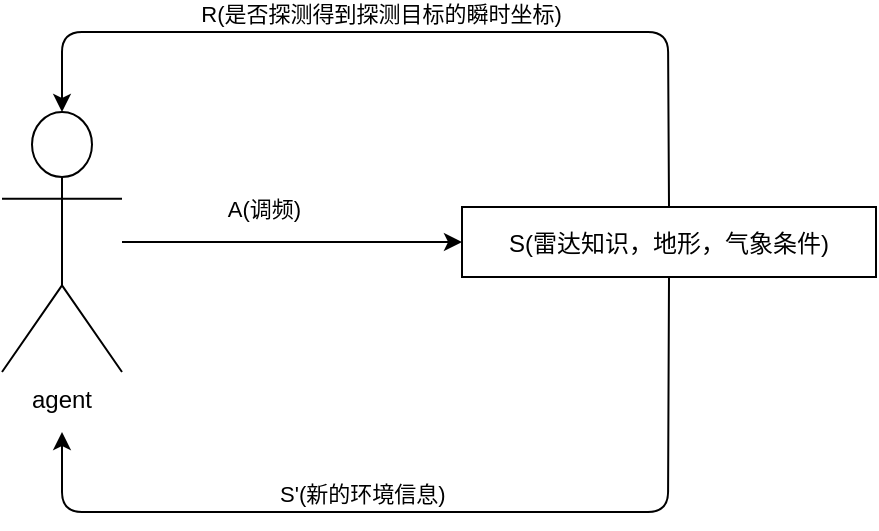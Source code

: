 <mxfile version="14.4.4" type="github">
  <diagram id="PO4tRxzRbetUWtjfAsTA" name="第 1 页">
    <mxGraphModel dx="983" dy="459" grid="1" gridSize="10" guides="1" tooltips="1" connect="1" arrows="1" fold="1" page="1" pageScale="1" pageWidth="827" pageHeight="1169" math="0" shadow="0">
      <root>
        <mxCell id="0" />
        <mxCell id="1" parent="0" />
        <mxCell id="gsqIR-5o5OwrVcPaUS1Q-1" value="agent" style="shape=umlActor;verticalLabelPosition=bottom;verticalAlign=top;outlineConnect=0;" vertex="1" parent="1">
          <mxGeometry x="190" y="160" width="60" height="130" as="geometry" />
        </mxCell>
        <mxCell id="gsqIR-5o5OwrVcPaUS1Q-4" value="S(雷达知识，地形，气象条件)" style="rounded=0;" vertex="1" parent="1">
          <mxGeometry x="420" y="207.5" width="207" height="35" as="geometry" />
        </mxCell>
        <mxCell id="gsqIR-5o5OwrVcPaUS1Q-6" value="" style="endArrow=classic;entryX=0;entryY=0.5;entryDx=0;entryDy=0;" edge="1" parent="1" source="gsqIR-5o5OwrVcPaUS1Q-1" target="gsqIR-5o5OwrVcPaUS1Q-4">
          <mxGeometry width="50" height="50" relative="1" as="geometry">
            <mxPoint x="300" y="225" as="sourcePoint" />
            <mxPoint x="380" y="210" as="targetPoint" />
          </mxGeometry>
        </mxCell>
        <mxCell id="gsqIR-5o5OwrVcPaUS1Q-7" value="A(调频)" style="edgeLabel;align=center;verticalAlign=middle;resizable=0;points=[];" vertex="1" connectable="0" parent="gsqIR-5o5OwrVcPaUS1Q-6">
          <mxGeometry x="-0.034" relative="1" as="geometry">
            <mxPoint x="-11.03" y="-17.5" as="offset" />
          </mxGeometry>
        </mxCell>
        <mxCell id="gsqIR-5o5OwrVcPaUS1Q-9" value="" style="endArrow=classic;exitX=0.5;exitY=0;exitDx=0;exitDy=0;entryX=0.5;entryY=0;entryDx=0;entryDy=0;entryPerimeter=0;" edge="1" parent="1" source="gsqIR-5o5OwrVcPaUS1Q-4" target="gsqIR-5o5OwrVcPaUS1Q-1">
          <mxGeometry width="50" height="50" relative="1" as="geometry">
            <mxPoint x="490" y="180" as="sourcePoint" />
            <mxPoint x="540" y="130" as="targetPoint" />
            <Array as="points">
              <mxPoint x="523" y="120" />
              <mxPoint x="370" y="120" />
              <mxPoint x="220" y="120" />
            </Array>
          </mxGeometry>
        </mxCell>
        <mxCell id="gsqIR-5o5OwrVcPaUS1Q-10" value="R(是否探测得到探测目标的瞬时坐标)" style="edgeLabel;align=center;verticalAlign=middle;resizable=0;points=[];" vertex="1" connectable="0" parent="gsqIR-5o5OwrVcPaUS1Q-9">
          <mxGeometry x="-0.018" y="-2" relative="1" as="geometry">
            <mxPoint x="-19.47" y="-8" as="offset" />
          </mxGeometry>
        </mxCell>
        <mxCell id="gsqIR-5o5OwrVcPaUS1Q-11" value="" style="endArrow=classic;exitX=0.5;exitY=1;exitDx=0;exitDy=0;" edge="1" parent="1" source="gsqIR-5o5OwrVcPaUS1Q-4">
          <mxGeometry width="50" height="50" relative="1" as="geometry">
            <mxPoint x="530" y="360" as="sourcePoint" />
            <mxPoint x="220" y="320" as="targetPoint" />
            <Array as="points">
              <mxPoint x="523" y="360" />
              <mxPoint x="370" y="360" />
              <mxPoint x="220" y="360" />
            </Array>
          </mxGeometry>
        </mxCell>
        <mxCell id="gsqIR-5o5OwrVcPaUS1Q-12" value="S&#39;(新的环境信息)" style="edgeLabel;align=center;verticalAlign=middle;resizable=0;points=[];" vertex="1" connectable="0" parent="gsqIR-5o5OwrVcPaUS1Q-11">
          <mxGeometry x="0.108" y="2" relative="1" as="geometry">
            <mxPoint x="-15.33" y="-12" as="offset" />
          </mxGeometry>
        </mxCell>
      </root>
    </mxGraphModel>
  </diagram>
</mxfile>
